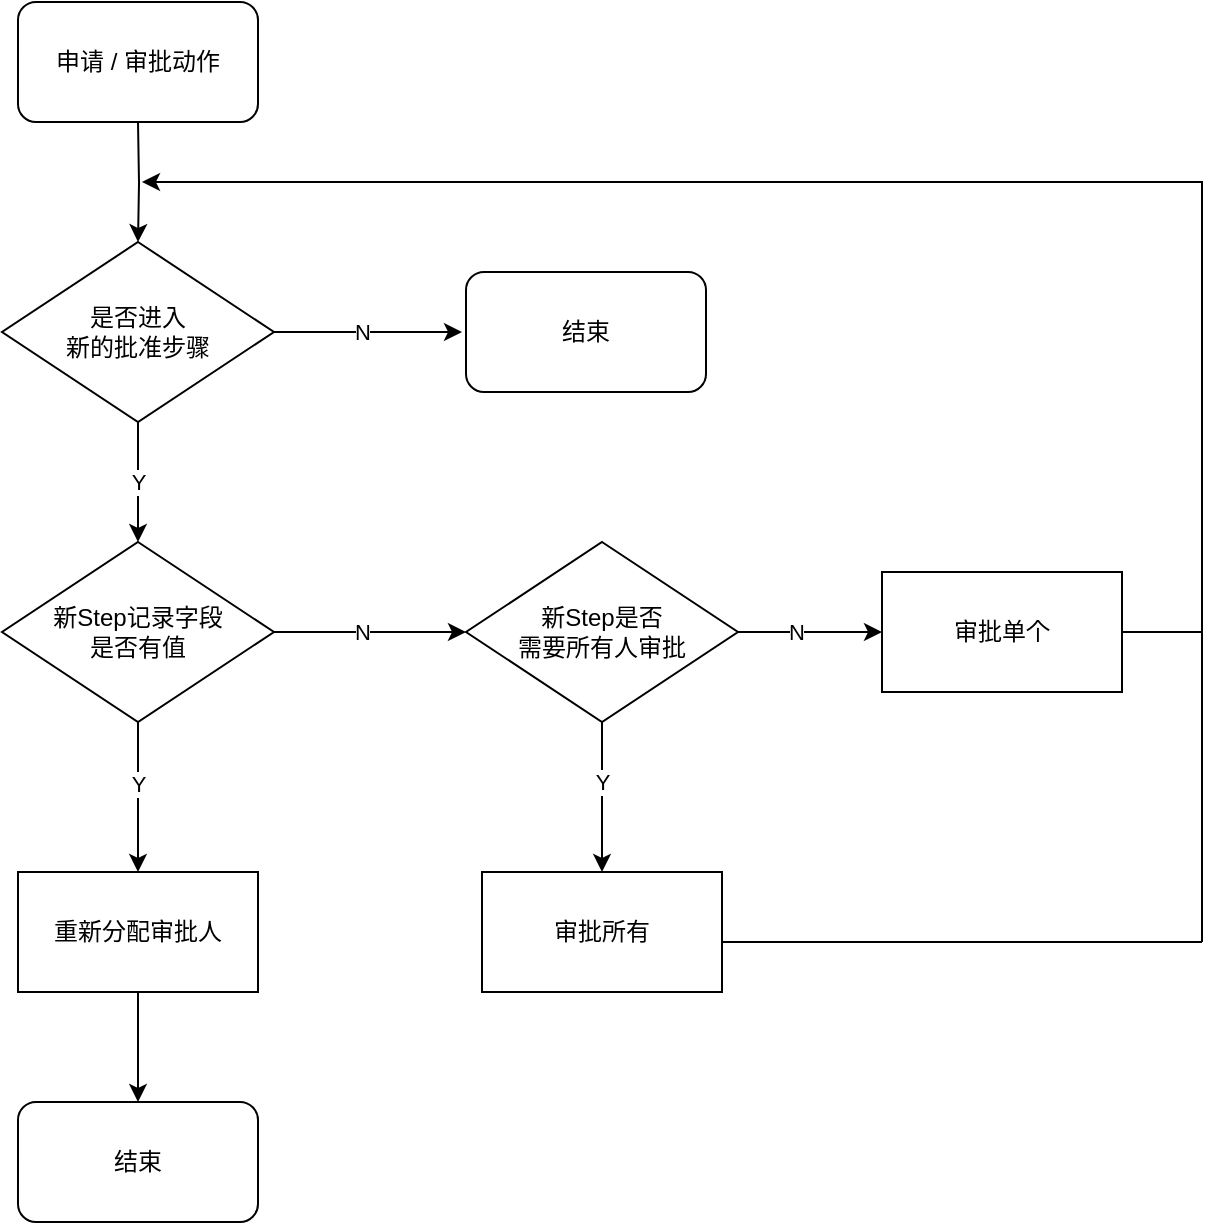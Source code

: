<mxfile>
    <diagram id="yzxhU2_Jz-IFQ0CLaUAh" name="Page-1">
        <mxGraphModel dx="1374" dy="790" grid="1" gridSize="10" guides="1" tooltips="1" connect="1" arrows="1" fold="1" page="1" pageScale="1" pageWidth="827" pageHeight="1169" math="0" shadow="0">
            <root>
                <mxCell id="0"/>
                <mxCell id="1" parent="0"/>
                <mxCell id="59" value="" style="group;" vertex="1" connectable="0" parent="1">
                    <mxGeometry x="113" y="70" width="600" height="610" as="geometry"/>
                </mxCell>
                <mxCell id="15" value="" style="edgeStyle=orthogonalEdgeStyle;rounded=0;orthogonalLoop=1;jettySize=auto;html=1;exitX=0.5;exitY=1;exitDx=0;exitDy=0;" edge="1" parent="59" target="3">
                    <mxGeometry relative="1" as="geometry">
                        <mxPoint x="68" y="60.0" as="sourcePoint"/>
                    </mxGeometry>
                </mxCell>
                <mxCell id="16" style="edgeStyle=orthogonalEdgeStyle;rounded=0;orthogonalLoop=1;jettySize=auto;html=1;" edge="1" parent="59" target="6">
                    <mxGeometry relative="1" as="geometry">
                        <mxPoint x="68" y="210" as="sourcePoint"/>
                        <mxPoint x="-140" y="200" as="targetPoint"/>
                        <Array as="points">
                            <mxPoint x="68" y="250"/>
                            <mxPoint x="68" y="250"/>
                        </Array>
                    </mxGeometry>
                </mxCell>
                <mxCell id="37" value="Y" style="edgeLabel;html=1;align=center;verticalAlign=middle;resizable=0;points=[];" vertex="1" connectable="0" parent="16">
                    <mxGeometry x="-0.474" y="-1" relative="1" as="geometry">
                        <mxPoint x="1" y="14.17" as="offset"/>
                    </mxGeometry>
                </mxCell>
                <mxCell id="17" style="edgeStyle=orthogonalEdgeStyle;rounded=0;orthogonalLoop=1;jettySize=auto;html=1;exitX=1;exitY=0.5;exitDx=0;exitDy=0;entryX=0;entryY=0.5;entryDx=0;entryDy=0;" edge="1" parent="59" source="3">
                    <mxGeometry relative="1" as="geometry">
                        <mxPoint x="230" y="165" as="targetPoint"/>
                    </mxGeometry>
                </mxCell>
                <mxCell id="36" value="N" style="edgeLabel;html=1;align=center;verticalAlign=middle;resizable=0;points=[];" vertex="1" connectable="0" parent="17">
                    <mxGeometry x="-0.419" y="1" relative="1" as="geometry">
                        <mxPoint x="16.5" y="1" as="offset"/>
                    </mxGeometry>
                </mxCell>
                <mxCell id="3" value="是否进入&lt;br&gt;新的批准步骤" style="rhombus;whiteSpace=wrap;html=1;" vertex="1" parent="59">
                    <mxGeometry y="120" width="136" height="90" as="geometry"/>
                </mxCell>
                <mxCell id="6" value="新Step记录字段&lt;br&gt;是否有值" style="rhombus;whiteSpace=wrap;html=1;" vertex="1" parent="59">
                    <mxGeometry y="270" width="136" height="90" as="geometry"/>
                </mxCell>
                <mxCell id="22" style="edgeStyle=orthogonalEdgeStyle;rounded=0;orthogonalLoop=1;jettySize=auto;html=1;exitX=0.5;exitY=1;exitDx=0;exitDy=0;entryX=0.5;entryY=0;entryDx=0;entryDy=0;" edge="1" parent="59" source="6" target="10">
                    <mxGeometry relative="1" as="geometry">
                        <mxPoint x="-238" y="470" as="sourcePoint"/>
                    </mxGeometry>
                </mxCell>
                <mxCell id="39" value="Y" style="edgeLabel;html=1;align=center;verticalAlign=middle;resizable=0;points=[];" vertex="1" connectable="0" parent="22">
                    <mxGeometry x="-0.285" y="-2" relative="1" as="geometry">
                        <mxPoint x="2" y="3.33" as="offset"/>
                    </mxGeometry>
                </mxCell>
                <mxCell id="10" value="重新分配审批人" style="rounded=0;whiteSpace=wrap;html=1;" vertex="1" parent="59">
                    <mxGeometry x="8" y="435" width="120" height="60" as="geometry"/>
                </mxCell>
                <mxCell id="54" style="edgeStyle=orthogonalEdgeStyle;rounded=0;orthogonalLoop=1;jettySize=auto;html=1;" edge="1" parent="59" source="32">
                    <mxGeometry relative="1" as="geometry">
                        <mxPoint x="70" y="90" as="targetPoint"/>
                        <Array as="points">
                            <mxPoint x="600" y="315"/>
                            <mxPoint x="600" y="90"/>
                        </Array>
                    </mxGeometry>
                </mxCell>
                <mxCell id="32" value="审批单个" style="rounded=0;whiteSpace=wrap;html=1;" vertex="1" parent="59">
                    <mxGeometry x="440" y="285" width="120" height="60" as="geometry"/>
                </mxCell>
                <mxCell id="33" value="审批所有" style="rounded=0;whiteSpace=wrap;html=1;" vertex="1" parent="59">
                    <mxGeometry x="240" y="435" width="120" height="60" as="geometry"/>
                </mxCell>
                <mxCell id="42" style="edgeStyle=orthogonalEdgeStyle;rounded=0;orthogonalLoop=1;jettySize=auto;html=1;exitX=0.5;exitY=1;exitDx=0;exitDy=0;entryX=0.5;entryY=0;entryDx=0;entryDy=0;" edge="1" parent="59" source="41" target="33">
                    <mxGeometry relative="1" as="geometry"/>
                </mxCell>
                <mxCell id="43" value="Y" style="edgeLabel;html=1;align=center;verticalAlign=middle;resizable=0;points=[];" vertex="1" connectable="0" parent="42">
                    <mxGeometry x="-0.36" y="-2" relative="1" as="geometry">
                        <mxPoint x="2" y="6.19" as="offset"/>
                    </mxGeometry>
                </mxCell>
                <mxCell id="47" style="edgeStyle=orthogonalEdgeStyle;rounded=0;orthogonalLoop=1;jettySize=auto;html=1;exitX=1;exitY=0.5;exitDx=0;exitDy=0;entryX=0;entryY=0.5;entryDx=0;entryDy=0;" edge="1" parent="59" source="41" target="32">
                    <mxGeometry relative="1" as="geometry"/>
                </mxCell>
                <mxCell id="48" value="N" style="edgeLabel;html=1;align=center;verticalAlign=middle;resizable=0;points=[];" vertex="1" connectable="0" parent="47">
                    <mxGeometry x="-0.271" relative="1" as="geometry">
                        <mxPoint x="2.95" as="offset"/>
                    </mxGeometry>
                </mxCell>
                <mxCell id="41" value="新Step是否&lt;br&gt;需要所有人审批" style="rhombus;whiteSpace=wrap;html=1;" vertex="1" parent="59">
                    <mxGeometry x="232" y="270" width="136" height="90" as="geometry"/>
                </mxCell>
                <mxCell id="19" style="edgeStyle=orthogonalEdgeStyle;rounded=0;orthogonalLoop=1;jettySize=auto;html=1;exitX=1;exitY=0.5;exitDx=0;exitDy=0;entryX=0;entryY=0.5;entryDx=0;entryDy=0;" edge="1" parent="59" source="6" target="41">
                    <mxGeometry relative="1" as="geometry">
                        <mxPoint x="230" y="350" as="targetPoint"/>
                    </mxGeometry>
                </mxCell>
                <mxCell id="40" value="N" style="edgeLabel;html=1;align=center;verticalAlign=middle;resizable=0;points=[];" vertex="1" connectable="0" parent="19">
                    <mxGeometry x="-0.595" y="-1" relative="1" as="geometry">
                        <mxPoint x="24.48" y="-1" as="offset"/>
                    </mxGeometry>
                </mxCell>
                <mxCell id="45" value="&lt;span&gt;申请 / 审批动作&lt;/span&gt;" style="rounded=1;whiteSpace=wrap;html=1;" vertex="1" parent="59">
                    <mxGeometry x="8" width="120" height="60" as="geometry"/>
                </mxCell>
                <mxCell id="46" value="&lt;span&gt;结束&lt;/span&gt;" style="rounded=1;whiteSpace=wrap;html=1;" vertex="1" parent="59">
                    <mxGeometry x="232" y="135" width="120" height="60" as="geometry"/>
                </mxCell>
                <mxCell id="49" value="&lt;span&gt;结束&lt;/span&gt;" style="rounded=1;whiteSpace=wrap;html=1;" vertex="1" parent="59">
                    <mxGeometry x="8" y="550" width="120" height="60" as="geometry"/>
                </mxCell>
                <mxCell id="50" style="edgeStyle=orthogonalEdgeStyle;rounded=0;orthogonalLoop=1;jettySize=auto;html=1;exitX=0.5;exitY=1;exitDx=0;exitDy=0;entryX=0.5;entryY=0;entryDx=0;entryDy=0;" edge="1" parent="59" source="10" target="49">
                    <mxGeometry relative="1" as="geometry"/>
                </mxCell>
                <mxCell id="57" value="" style="endArrow=none;html=1;" edge="1" parent="59">
                    <mxGeometry width="50" height="50" relative="1" as="geometry">
                        <mxPoint x="360" y="470" as="sourcePoint"/>
                        <mxPoint x="600" y="470" as="targetPoint"/>
                    </mxGeometry>
                </mxCell>
                <mxCell id="58" value="" style="endArrow=none;html=1;" edge="1" parent="59">
                    <mxGeometry width="50" height="50" relative="1" as="geometry">
                        <mxPoint x="600" y="310" as="sourcePoint"/>
                        <mxPoint x="600" y="470" as="targetPoint"/>
                    </mxGeometry>
                </mxCell>
            </root>
        </mxGraphModel>
    </diagram>
</mxfile>